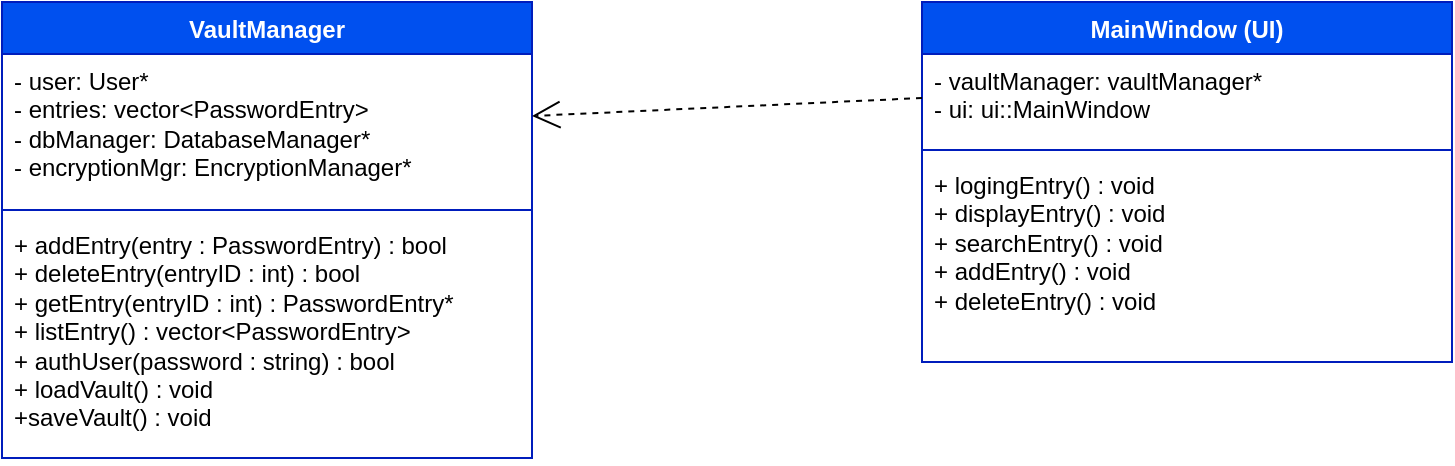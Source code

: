 <mxfile version="28.2.5">
  <diagram name="Page-1" id="_tRE6HCRzusyWsLh6r1e">
    <mxGraphModel dx="1212" dy="543" grid="1" gridSize="10" guides="1" tooltips="1" connect="1" arrows="1" fold="1" page="1" pageScale="1" pageWidth="850" pageHeight="1100" math="0" shadow="0">
      <root>
        <mxCell id="0" />
        <mxCell id="1" parent="0" />
        <mxCell id="9dAQjAFSqnwz1QpxDqAc-3" value="MainWindow (UI)" style="swimlane;fontStyle=1;align=center;verticalAlign=top;childLayout=stackLayout;horizontal=1;startSize=26;horizontalStack=0;resizeParent=1;resizeParentMax=0;resizeLast=0;collapsible=1;marginBottom=0;whiteSpace=wrap;html=1;fillColor=#0050ef;fontColor=#ffffff;strokeColor=#001DBC;" vertex="1" parent="1">
          <mxGeometry x="530" y="40" width="265" height="180" as="geometry" />
        </mxCell>
        <mxCell id="9dAQjAFSqnwz1QpxDqAc-4" value="- vaultManager: vaultManager*&lt;div&gt;- ui: ui::MainWindow&lt;/div&gt;" style="text;strokeColor=none;fillColor=none;align=left;verticalAlign=top;spacingLeft=4;spacingRight=4;overflow=hidden;rotatable=0;points=[[0,0.5],[1,0.5]];portConstraint=eastwest;whiteSpace=wrap;html=1;" vertex="1" parent="9dAQjAFSqnwz1QpxDqAc-3">
          <mxGeometry y="26" width="265" height="44" as="geometry" />
        </mxCell>
        <mxCell id="9dAQjAFSqnwz1QpxDqAc-5" value="" style="line;strokeWidth=1;fillColor=none;align=left;verticalAlign=middle;spacingTop=-1;spacingLeft=3;spacingRight=3;rotatable=0;labelPosition=right;points=[];portConstraint=eastwest;strokeColor=inherit;" vertex="1" parent="9dAQjAFSqnwz1QpxDqAc-3">
          <mxGeometry y="70" width="265" height="8" as="geometry" />
        </mxCell>
        <mxCell id="9dAQjAFSqnwz1QpxDqAc-6" value="+ logingEntry() : void&lt;div&gt;+ displayEntry() : void&lt;div&gt;+ searchEntry() : void&lt;/div&gt;&lt;div&gt;+ addEntry() : void&lt;br&gt;&lt;div&gt;+ deleteEntry() : void&lt;/div&gt;&lt;/div&gt;&lt;/div&gt;" style="text;strokeColor=none;fillColor=none;align=left;verticalAlign=top;spacingLeft=4;spacingRight=4;overflow=hidden;rotatable=0;points=[[0,0.5],[1,0.5]];portConstraint=eastwest;whiteSpace=wrap;html=1;" vertex="1" parent="9dAQjAFSqnwz1QpxDqAc-3">
          <mxGeometry y="78" width="265" height="102" as="geometry" />
        </mxCell>
        <mxCell id="9dAQjAFSqnwz1QpxDqAc-7" value="VaultManager" style="swimlane;fontStyle=1;align=center;verticalAlign=top;childLayout=stackLayout;horizontal=1;startSize=26;horizontalStack=0;resizeParent=1;resizeParentMax=0;resizeLast=0;collapsible=1;marginBottom=0;whiteSpace=wrap;html=1;fillColor=#0050ef;fontColor=#ffffff;strokeColor=#001DBC;" vertex="1" parent="1">
          <mxGeometry x="70" y="40" width="265" height="228" as="geometry" />
        </mxCell>
        <mxCell id="9dAQjAFSqnwz1QpxDqAc-8" value="- user: User*&lt;div&gt;- entries: vector&amp;lt;PasswordEntry&amp;gt;&lt;/div&gt;&lt;div&gt;- dbManager: DatabaseManager*&lt;/div&gt;&lt;div&gt;- encryptionMgr: EncryptionManager*&lt;/div&gt;" style="text;strokeColor=none;fillColor=none;align=left;verticalAlign=top;spacingLeft=4;spacingRight=4;overflow=hidden;rotatable=0;points=[[0,0.5],[1,0.5]];portConstraint=eastwest;whiteSpace=wrap;html=1;" vertex="1" parent="9dAQjAFSqnwz1QpxDqAc-7">
          <mxGeometry y="26" width="265" height="74" as="geometry" />
        </mxCell>
        <mxCell id="9dAQjAFSqnwz1QpxDqAc-9" value="" style="line;strokeWidth=1;fillColor=none;align=left;verticalAlign=middle;spacingTop=-1;spacingLeft=3;spacingRight=3;rotatable=0;labelPosition=right;points=[];portConstraint=eastwest;strokeColor=inherit;" vertex="1" parent="9dAQjAFSqnwz1QpxDqAc-7">
          <mxGeometry y="100" width="265" height="8" as="geometry" />
        </mxCell>
        <mxCell id="9dAQjAFSqnwz1QpxDqAc-10" value="+ addEntry(entry : PasswordEntry) : bool&lt;div&gt;+ deleteEntry(entryID : int) : bool&lt;/div&gt;&lt;div&gt;+ getEntry(entryID : int) : PasswordEntry*&lt;/div&gt;&lt;div&gt;+ listEntry() : vector&amp;lt;PasswordEntry&amp;gt;&lt;/div&gt;&lt;div&gt;+ authUser(password : string) : bool&lt;/div&gt;&lt;div&gt;+ loadVault() : void&lt;/div&gt;&lt;div&gt;+saveVault() : void&lt;/div&gt;" style="text;strokeColor=none;fillColor=none;align=left;verticalAlign=top;spacingLeft=4;spacingRight=4;overflow=hidden;rotatable=0;points=[[0,0.5],[1,0.5]];portConstraint=eastwest;whiteSpace=wrap;html=1;" vertex="1" parent="9dAQjAFSqnwz1QpxDqAc-7">
          <mxGeometry y="108" width="265" height="120" as="geometry" />
        </mxCell>
        <mxCell id="9dAQjAFSqnwz1QpxDqAc-11" value="" style="endArrow=open;endSize=12;dashed=1;html=1;rounded=0;exitX=0;exitY=0.5;exitDx=0;exitDy=0;entryX=1;entryY=0.25;entryDx=0;entryDy=0;" edge="1" parent="1" source="9dAQjAFSqnwz1QpxDqAc-4" target="9dAQjAFSqnwz1QpxDqAc-7">
          <mxGeometry width="160" relative="1" as="geometry">
            <mxPoint x="310" y="180" as="sourcePoint" />
            <mxPoint x="470" y="180" as="targetPoint" />
          </mxGeometry>
        </mxCell>
      </root>
    </mxGraphModel>
  </diagram>
</mxfile>
